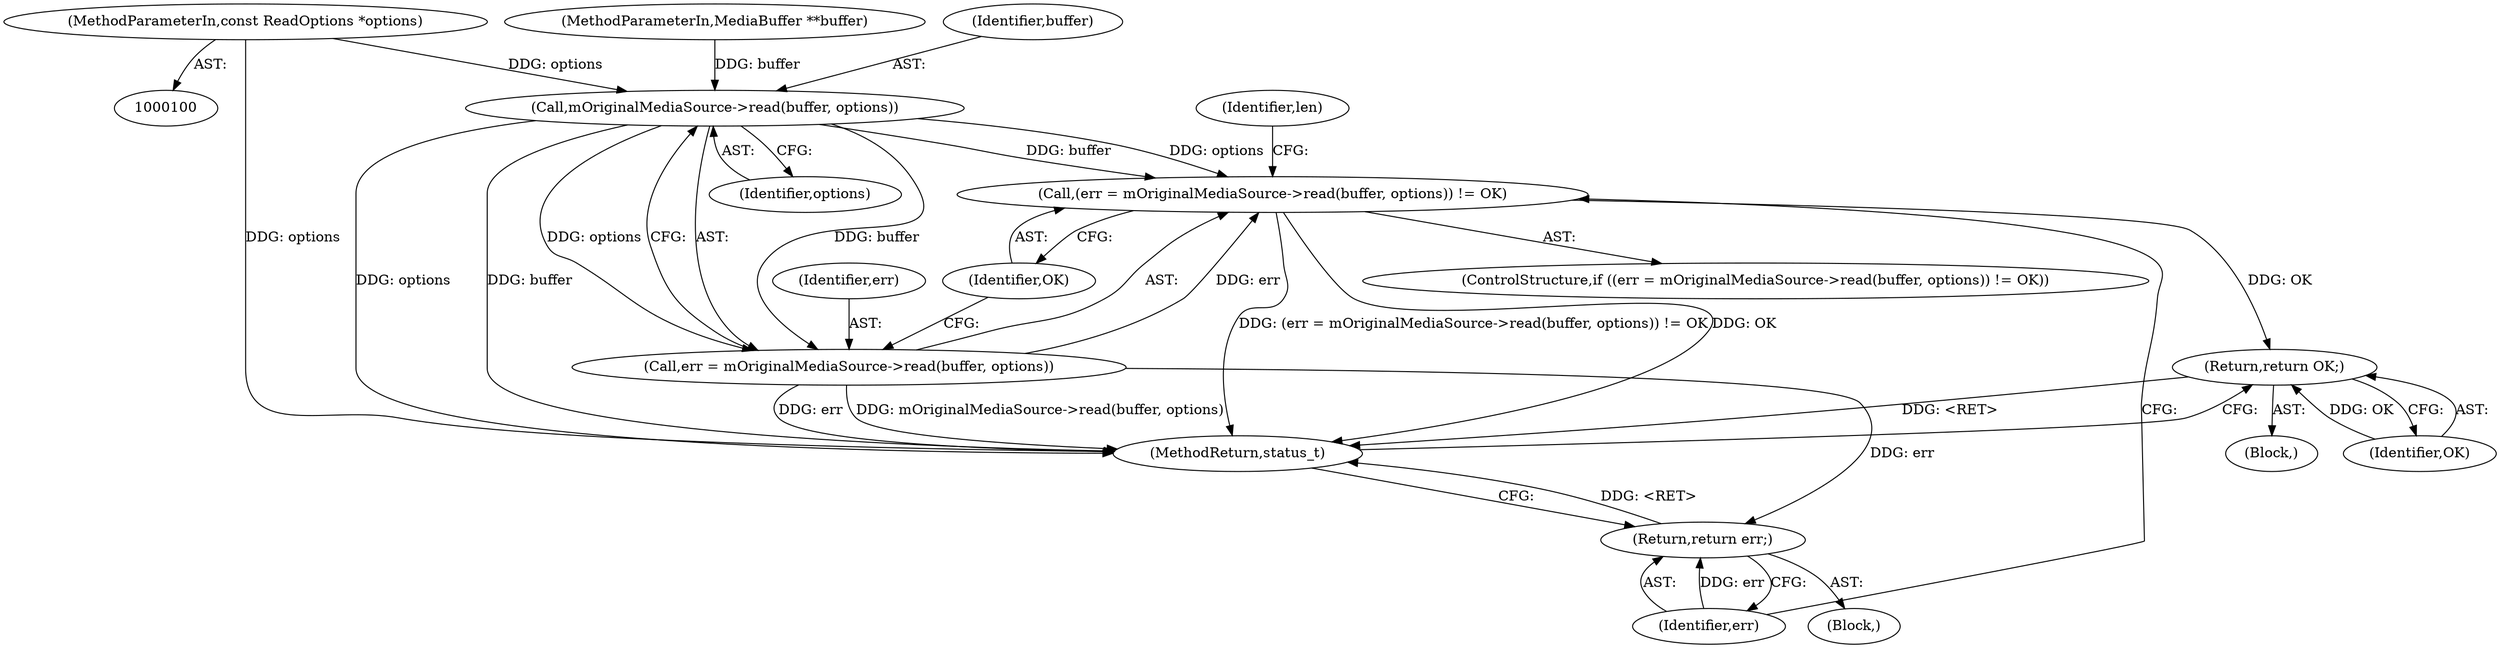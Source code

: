 digraph "0_Android_e248db02fbab2ee9162940bc19f087fd7d96cb9d@pointer" {
"1000102" [label="(MethodParameterIn,const ReadOptions *options)"];
"1000110" [label="(Call,mOriginalMediaSource->read(buffer, options))"];
"1000107" [label="(Call,(err = mOriginalMediaSource->read(buffer, options)) != OK)"];
"1000441" [label="(Return,return OK;)"];
"1000108" [label="(Call,err = mOriginalMediaSource->read(buffer, options))"];
"1000115" [label="(Return,return err;)"];
"1000441" [label="(Return,return OK;)"];
"1000115" [label="(Return,return err;)"];
"1000111" [label="(Identifier,buffer)"];
"1000107" [label="(Call,(err = mOriginalMediaSource->read(buffer, options)) != OK)"];
"1000109" [label="(Identifier,err)"];
"1000114" [label="(Block,)"];
"1000443" [label="(MethodReturn,status_t)"];
"1000110" [label="(Call,mOriginalMediaSource->read(buffer, options))"];
"1000112" [label="(Identifier,options)"];
"1000113" [label="(Identifier,OK)"];
"1000103" [label="(Block,)"];
"1000442" [label="(Identifier,OK)"];
"1000106" [label="(ControlStructure,if ((err = mOriginalMediaSource->read(buffer, options)) != OK))"];
"1000102" [label="(MethodParameterIn,const ReadOptions *options)"];
"1000101" [label="(MethodParameterIn,MediaBuffer **buffer)"];
"1000119" [label="(Identifier,len)"];
"1000108" [label="(Call,err = mOriginalMediaSource->read(buffer, options))"];
"1000116" [label="(Identifier,err)"];
"1000102" -> "1000100"  [label="AST: "];
"1000102" -> "1000443"  [label="DDG: options"];
"1000102" -> "1000110"  [label="DDG: options"];
"1000110" -> "1000108"  [label="AST: "];
"1000110" -> "1000112"  [label="CFG: "];
"1000111" -> "1000110"  [label="AST: "];
"1000112" -> "1000110"  [label="AST: "];
"1000108" -> "1000110"  [label="CFG: "];
"1000110" -> "1000443"  [label="DDG: options"];
"1000110" -> "1000443"  [label="DDG: buffer"];
"1000110" -> "1000107"  [label="DDG: buffer"];
"1000110" -> "1000107"  [label="DDG: options"];
"1000110" -> "1000108"  [label="DDG: buffer"];
"1000110" -> "1000108"  [label="DDG: options"];
"1000101" -> "1000110"  [label="DDG: buffer"];
"1000107" -> "1000106"  [label="AST: "];
"1000107" -> "1000113"  [label="CFG: "];
"1000108" -> "1000107"  [label="AST: "];
"1000113" -> "1000107"  [label="AST: "];
"1000116" -> "1000107"  [label="CFG: "];
"1000119" -> "1000107"  [label="CFG: "];
"1000107" -> "1000443"  [label="DDG: (err = mOriginalMediaSource->read(buffer, options)) != OK"];
"1000107" -> "1000443"  [label="DDG: OK"];
"1000108" -> "1000107"  [label="DDG: err"];
"1000107" -> "1000441"  [label="DDG: OK"];
"1000441" -> "1000103"  [label="AST: "];
"1000441" -> "1000442"  [label="CFG: "];
"1000442" -> "1000441"  [label="AST: "];
"1000443" -> "1000441"  [label="CFG: "];
"1000441" -> "1000443"  [label="DDG: <RET>"];
"1000442" -> "1000441"  [label="DDG: OK"];
"1000109" -> "1000108"  [label="AST: "];
"1000113" -> "1000108"  [label="CFG: "];
"1000108" -> "1000443"  [label="DDG: mOriginalMediaSource->read(buffer, options)"];
"1000108" -> "1000443"  [label="DDG: err"];
"1000108" -> "1000115"  [label="DDG: err"];
"1000115" -> "1000114"  [label="AST: "];
"1000115" -> "1000116"  [label="CFG: "];
"1000116" -> "1000115"  [label="AST: "];
"1000443" -> "1000115"  [label="CFG: "];
"1000115" -> "1000443"  [label="DDG: <RET>"];
"1000116" -> "1000115"  [label="DDG: err"];
}
